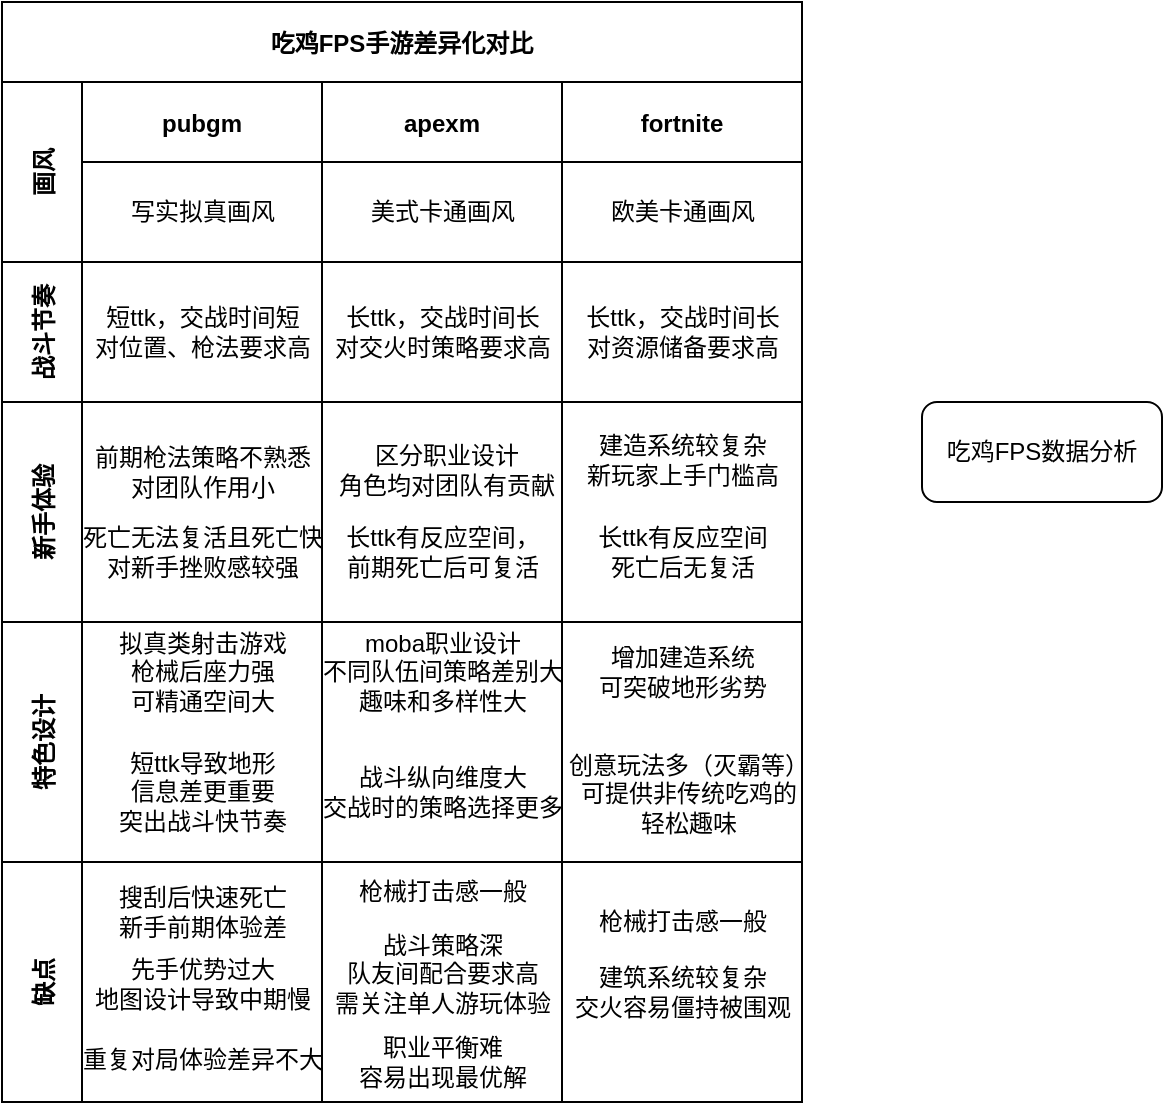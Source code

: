 <mxfile version="18.0.7" type="github">
  <diagram id="Rj2s-kixMUSWodtxgQM7" name="Page-1">
    <mxGraphModel dx="1038" dy="547" grid="1" gridSize="10" guides="1" tooltips="1" connect="1" arrows="1" fold="1" page="1" pageScale="1" pageWidth="1654" pageHeight="2336" math="0" shadow="0">
      <root>
        <mxCell id="0" />
        <mxCell id="1" parent="0" />
        <mxCell id="vcBT5IzPm3kqgC35FbHy-1" value="吃鸡FPS数据分析" style="rounded=1;whiteSpace=wrap;html=1;" vertex="1" parent="1">
          <mxGeometry x="850" y="310" width="120" height="50" as="geometry" />
        </mxCell>
        <mxCell id="vcBT5IzPm3kqgC35FbHy-2" value="吃鸡FPS手游差异化对比" style="shape=table;childLayout=tableLayout;startSize=40;collapsible=0;recursiveResize=0;expand=0;fontStyle=1;" vertex="1" parent="1">
          <mxGeometry x="390" y="110" width="400" height="550" as="geometry" />
        </mxCell>
        <mxCell id="vcBT5IzPm3kqgC35FbHy-3" value="画风" style="shape=tableRow;horizontal=0;startSize=40;swimlaneHead=0;swimlaneBody=0;top=0;left=0;bottom=0;right=0;dropTarget=0;fillColor=none;collapsible=0;recursiveResize=0;expand=0;fontStyle=1;" vertex="1" parent="vcBT5IzPm3kqgC35FbHy-2">
          <mxGeometry y="40" width="400" height="90" as="geometry" />
        </mxCell>
        <mxCell id="vcBT5IzPm3kqgC35FbHy-4" value="pubgm" style="swimlane;swimlaneHead=0;swimlaneBody=0;fontStyle=0;connectable=0;fillColor=none;startSize=40;collapsible=0;recursiveResize=0;expand=0;fontStyle=1;" vertex="1" parent="vcBT5IzPm3kqgC35FbHy-3">
          <mxGeometry x="40" width="120" height="90" as="geometry">
            <mxRectangle width="120" height="90" as="alternateBounds" />
          </mxGeometry>
        </mxCell>
        <mxCell id="vcBT5IzPm3kqgC35FbHy-5" value="apexm" style="swimlane;swimlaneHead=0;swimlaneBody=0;fontStyle=0;connectable=0;fillColor=none;startSize=40;collapsible=0;recursiveResize=0;expand=0;fontStyle=1;" vertex="1" parent="vcBT5IzPm3kqgC35FbHy-3">
          <mxGeometry x="160" width="120" height="90" as="geometry">
            <mxRectangle width="120" height="90" as="alternateBounds" />
          </mxGeometry>
        </mxCell>
        <mxCell id="vcBT5IzPm3kqgC35FbHy-6" value="fortnite" style="swimlane;swimlaneHead=0;swimlaneBody=0;fontStyle=0;connectable=0;fillColor=none;startSize=40;collapsible=0;recursiveResize=0;expand=0;fontStyle=1;" vertex="1" parent="vcBT5IzPm3kqgC35FbHy-3">
          <mxGeometry x="280" width="120" height="90" as="geometry">
            <mxRectangle width="120" height="90" as="alternateBounds" />
          </mxGeometry>
        </mxCell>
        <mxCell id="vcBT5IzPm3kqgC35FbHy-36" value="写实拟真画风" style="text;html=1;align=center;verticalAlign=middle;resizable=0;points=[];autosize=1;strokeColor=none;fillColor=none;" vertex="1" parent="vcBT5IzPm3kqgC35FbHy-6">
          <mxGeometry x="-225" y="55" width="90" height="20" as="geometry" />
        </mxCell>
        <mxCell id="vcBT5IzPm3kqgC35FbHy-37" value="美式卡通画风" style="text;html=1;align=center;verticalAlign=middle;resizable=0;points=[];autosize=1;strokeColor=none;fillColor=none;" vertex="1" parent="vcBT5IzPm3kqgC35FbHy-6">
          <mxGeometry x="-105" y="55" width="90" height="20" as="geometry" />
        </mxCell>
        <mxCell id="vcBT5IzPm3kqgC35FbHy-38" value="欧美卡通画风" style="text;html=1;align=center;verticalAlign=middle;resizable=0;points=[];autosize=1;strokeColor=none;fillColor=none;" vertex="1" parent="vcBT5IzPm3kqgC35FbHy-6">
          <mxGeometry x="15" y="55" width="90" height="20" as="geometry" />
        </mxCell>
        <mxCell id="vcBT5IzPm3kqgC35FbHy-7" value="战斗节奏" style="shape=tableRow;horizontal=0;startSize=40;swimlaneHead=0;swimlaneBody=0;top=0;left=0;bottom=0;right=0;dropTarget=0;fillColor=none;collapsible=0;recursiveResize=0;expand=0;fontStyle=1;" vertex="1" parent="vcBT5IzPm3kqgC35FbHy-2">
          <mxGeometry y="130" width="400" height="70" as="geometry" />
        </mxCell>
        <mxCell id="vcBT5IzPm3kqgC35FbHy-8" value="" style="swimlane;swimlaneHead=0;swimlaneBody=0;fontStyle=0;connectable=0;fillColor=none;startSize=0;collapsible=0;recursiveResize=0;expand=0;fontStyle=1;" vertex="1" parent="vcBT5IzPm3kqgC35FbHy-7">
          <mxGeometry x="40" width="120" height="70" as="geometry">
            <mxRectangle width="120" height="70" as="alternateBounds" />
          </mxGeometry>
        </mxCell>
        <mxCell id="vcBT5IzPm3kqgC35FbHy-9" value="" style="swimlane;swimlaneHead=0;swimlaneBody=0;fontStyle=0;connectable=0;fillColor=none;startSize=0;collapsible=0;recursiveResize=0;expand=0;fontStyle=1;" vertex="1" parent="vcBT5IzPm3kqgC35FbHy-7">
          <mxGeometry x="160" width="120" height="70" as="geometry">
            <mxRectangle width="120" height="70" as="alternateBounds" />
          </mxGeometry>
        </mxCell>
        <mxCell id="vcBT5IzPm3kqgC35FbHy-15" value="短ttk，交战时间短&lt;br&gt;对位置、枪法要求高" style="text;html=1;align=center;verticalAlign=middle;resizable=0;points=[];autosize=1;strokeColor=none;fillColor=none;" vertex="1" parent="vcBT5IzPm3kqgC35FbHy-9">
          <mxGeometry x="-120" y="20" width="120" height="30" as="geometry" />
        </mxCell>
        <mxCell id="vcBT5IzPm3kqgC35FbHy-20" value="长ttk，交战时间长&lt;br&gt;对交火时策略要求高" style="text;html=1;align=center;verticalAlign=middle;resizable=0;points=[];autosize=1;strokeColor=none;fillColor=none;" vertex="1" parent="vcBT5IzPm3kqgC35FbHy-9">
          <mxGeometry y="20" width="120" height="30" as="geometry" />
        </mxCell>
        <mxCell id="vcBT5IzPm3kqgC35FbHy-21" value="长ttk，交战时间长&lt;br&gt;对资源储备要求高" style="text;html=1;align=center;verticalAlign=middle;resizable=0;points=[];autosize=1;strokeColor=none;fillColor=none;" vertex="1" parent="vcBT5IzPm3kqgC35FbHy-9">
          <mxGeometry x="125" y="20" width="110" height="30" as="geometry" />
        </mxCell>
        <mxCell id="vcBT5IzPm3kqgC35FbHy-10" value="" style="swimlane;swimlaneHead=0;swimlaneBody=0;fontStyle=0;connectable=0;fillColor=none;startSize=0;collapsible=0;recursiveResize=0;expand=0;fontStyle=1;" vertex="1" parent="vcBT5IzPm3kqgC35FbHy-7">
          <mxGeometry x="280" width="120" height="70" as="geometry">
            <mxRectangle width="120" height="70" as="alternateBounds" />
          </mxGeometry>
        </mxCell>
        <mxCell id="vcBT5IzPm3kqgC35FbHy-11" value="新手体验" style="shape=tableRow;horizontal=0;startSize=40;swimlaneHead=0;swimlaneBody=0;top=0;left=0;bottom=0;right=0;dropTarget=0;fillColor=none;collapsible=0;recursiveResize=0;expand=0;fontStyle=1;" vertex="1" parent="vcBT5IzPm3kqgC35FbHy-2">
          <mxGeometry y="200" width="400" height="110" as="geometry" />
        </mxCell>
        <mxCell id="vcBT5IzPm3kqgC35FbHy-12" value="" style="swimlane;swimlaneHead=0;swimlaneBody=0;fontStyle=0;connectable=0;fillColor=none;startSize=0;collapsible=0;recursiveResize=0;expand=0;fontStyle=1;" vertex="1" parent="vcBT5IzPm3kqgC35FbHy-11">
          <mxGeometry x="40" width="120" height="110" as="geometry">
            <mxRectangle width="120" height="110" as="alternateBounds" />
          </mxGeometry>
        </mxCell>
        <mxCell id="vcBT5IzPm3kqgC35FbHy-22" value="死亡无法复活且死亡快&lt;br&gt;对新手挫败感较强" style="text;html=1;align=center;verticalAlign=middle;resizable=0;points=[];autosize=1;strokeColor=none;fillColor=none;" vertex="1" parent="vcBT5IzPm3kqgC35FbHy-12">
          <mxGeometry x="-10" y="60" width="140" height="30" as="geometry" />
        </mxCell>
        <mxCell id="vcBT5IzPm3kqgC35FbHy-33" value="前期枪法策略不熟悉&lt;br&gt;对团队作用小" style="text;html=1;align=center;verticalAlign=middle;resizable=0;points=[];autosize=1;strokeColor=none;fillColor=none;" vertex="1" parent="vcBT5IzPm3kqgC35FbHy-12">
          <mxGeometry y="20" width="120" height="30" as="geometry" />
        </mxCell>
        <mxCell id="vcBT5IzPm3kqgC35FbHy-13" value="" style="swimlane;swimlaneHead=0;swimlaneBody=0;fontStyle=0;connectable=0;fillColor=none;startSize=0;collapsible=0;recursiveResize=0;expand=0;fontStyle=1;" vertex="1" parent="vcBT5IzPm3kqgC35FbHy-11">
          <mxGeometry x="160" width="120" height="110" as="geometry">
            <mxRectangle width="120" height="110" as="alternateBounds" />
          </mxGeometry>
        </mxCell>
        <mxCell id="vcBT5IzPm3kqgC35FbHy-23" value="长ttk有反应空间，&lt;br&gt;前期死亡后可复活" style="text;html=1;align=center;verticalAlign=middle;resizable=0;points=[];autosize=1;strokeColor=none;fillColor=none;" vertex="1" parent="vcBT5IzPm3kqgC35FbHy-13">
          <mxGeometry x="5" y="60" width="110" height="30" as="geometry" />
        </mxCell>
        <mxCell id="vcBT5IzPm3kqgC35FbHy-34" value="区分职业设计&lt;br&gt;角色均对团队有贡献" style="text;html=1;align=center;verticalAlign=middle;resizable=0;points=[];autosize=1;strokeColor=none;fillColor=none;" vertex="1" parent="vcBT5IzPm3kqgC35FbHy-13">
          <mxGeometry x="2" y="19" width="120" height="30" as="geometry" />
        </mxCell>
        <mxCell id="vcBT5IzPm3kqgC35FbHy-14" value="" style="swimlane;swimlaneHead=0;swimlaneBody=0;fontStyle=0;connectable=0;fillColor=none;startSize=0;collapsible=0;recursiveResize=0;expand=0;fontStyle=1;" vertex="1" parent="vcBT5IzPm3kqgC35FbHy-11">
          <mxGeometry x="280" width="120" height="110" as="geometry">
            <mxRectangle width="120" height="110" as="alternateBounds" />
          </mxGeometry>
        </mxCell>
        <mxCell id="vcBT5IzPm3kqgC35FbHy-35" value="建造系统较复杂&lt;br&gt;新玩家上手门槛高" style="text;html=1;align=center;verticalAlign=middle;resizable=0;points=[];autosize=1;strokeColor=none;fillColor=none;" vertex="1" parent="vcBT5IzPm3kqgC35FbHy-14">
          <mxGeometry x="5" y="14" width="110" height="30" as="geometry" />
        </mxCell>
        <mxCell id="vcBT5IzPm3kqgC35FbHy-43" value="长ttk有反应空间&lt;br&gt;死亡后无复活" style="text;html=1;align=center;verticalAlign=middle;resizable=0;points=[];autosize=1;strokeColor=none;fillColor=none;" vertex="1" parent="vcBT5IzPm3kqgC35FbHy-14">
          <mxGeometry x="10" y="60" width="100" height="30" as="geometry" />
        </mxCell>
        <mxCell id="vcBT5IzPm3kqgC35FbHy-29" value="特色设计" style="shape=tableRow;horizontal=0;startSize=40;swimlaneHead=0;swimlaneBody=0;top=0;left=0;bottom=0;right=0;dropTarget=0;fillColor=none;collapsible=0;recursiveResize=0;expand=0;fontStyle=1;" vertex="1" parent="vcBT5IzPm3kqgC35FbHy-2">
          <mxGeometry y="310" width="400" height="120" as="geometry" />
        </mxCell>
        <mxCell id="vcBT5IzPm3kqgC35FbHy-30" style="swimlane;swimlaneHead=0;swimlaneBody=0;fontStyle=0;connectable=0;fillColor=none;startSize=0;collapsible=0;recursiveResize=0;expand=0;fontStyle=1;" vertex="1" parent="vcBT5IzPm3kqgC35FbHy-29">
          <mxGeometry x="40" width="120" height="120" as="geometry">
            <mxRectangle width="120" height="120" as="alternateBounds" />
          </mxGeometry>
        </mxCell>
        <mxCell id="vcBT5IzPm3kqgC35FbHy-44" value="拟真类射击游戏&lt;br&gt;枪械后座力强&lt;br&gt;可精通空间大" style="text;html=1;align=center;verticalAlign=middle;resizable=0;points=[];autosize=1;strokeColor=none;fillColor=none;" vertex="1" parent="vcBT5IzPm3kqgC35FbHy-30">
          <mxGeometry x="10" width="100" height="50" as="geometry" />
        </mxCell>
        <mxCell id="vcBT5IzPm3kqgC35FbHy-45" value="短ttk导致地形&lt;br&gt;信息差更重要&lt;br&gt;突出战斗快节奏" style="text;html=1;align=center;verticalAlign=middle;resizable=0;points=[];autosize=1;strokeColor=none;fillColor=none;" vertex="1" parent="vcBT5IzPm3kqgC35FbHy-30">
          <mxGeometry x="10" y="60" width="100" height="50" as="geometry" />
        </mxCell>
        <mxCell id="vcBT5IzPm3kqgC35FbHy-31" style="swimlane;swimlaneHead=0;swimlaneBody=0;fontStyle=0;connectable=0;fillColor=none;startSize=0;collapsible=0;recursiveResize=0;expand=0;fontStyle=1;" vertex="1" parent="vcBT5IzPm3kqgC35FbHy-29">
          <mxGeometry x="160" width="120" height="120" as="geometry">
            <mxRectangle width="120" height="120" as="alternateBounds" />
          </mxGeometry>
        </mxCell>
        <mxCell id="vcBT5IzPm3kqgC35FbHy-46" value="moba职业设计&lt;br&gt;不同队伍间策略差别大&lt;br&gt;趣味和多样性大" style="text;html=1;align=center;verticalAlign=middle;resizable=0;points=[];autosize=1;strokeColor=none;fillColor=none;" vertex="1" parent="vcBT5IzPm3kqgC35FbHy-31">
          <mxGeometry x="-10" width="140" height="50" as="geometry" />
        </mxCell>
        <mxCell id="vcBT5IzPm3kqgC35FbHy-47" value="战斗纵向维度大&lt;br&gt;交战时的策略选择更多" style="text;html=1;align=center;verticalAlign=middle;resizable=0;points=[];autosize=1;strokeColor=none;fillColor=none;" vertex="1" parent="vcBT5IzPm3kqgC35FbHy-31">
          <mxGeometry x="-10" y="70" width="140" height="30" as="geometry" />
        </mxCell>
        <mxCell id="vcBT5IzPm3kqgC35FbHy-32" style="swimlane;swimlaneHead=0;swimlaneBody=0;fontStyle=0;connectable=0;fillColor=none;startSize=0;collapsible=0;recursiveResize=0;expand=0;fontStyle=1;" vertex="1" parent="vcBT5IzPm3kqgC35FbHy-29">
          <mxGeometry x="280" width="120" height="120" as="geometry">
            <mxRectangle width="120" height="120" as="alternateBounds" />
          </mxGeometry>
        </mxCell>
        <mxCell id="vcBT5IzPm3kqgC35FbHy-48" value="增加建造系统&lt;br&gt;可突破地形劣势" style="text;html=1;align=center;verticalAlign=middle;resizable=0;points=[];autosize=1;strokeColor=none;fillColor=none;" vertex="1" parent="vcBT5IzPm3kqgC35FbHy-32">
          <mxGeometry x="10" y="10" width="100" height="30" as="geometry" />
        </mxCell>
        <mxCell id="vcBT5IzPm3kqgC35FbHy-49" value="创意玩法多（灭霸等）&lt;br&gt;可提供非传统吃鸡的&lt;br&gt;轻松趣味" style="text;html=1;align=center;verticalAlign=middle;resizable=0;points=[];autosize=1;strokeColor=none;fillColor=none;" vertex="1" parent="vcBT5IzPm3kqgC35FbHy-32">
          <mxGeometry x="-7" y="61" width="140" height="50" as="geometry" />
        </mxCell>
        <mxCell id="vcBT5IzPm3kqgC35FbHy-39" value="缺点" style="shape=tableRow;horizontal=0;startSize=40;swimlaneHead=0;swimlaneBody=0;top=0;left=0;bottom=0;right=0;dropTarget=0;fillColor=none;collapsible=0;recursiveResize=0;expand=0;fontStyle=1;" vertex="1" parent="vcBT5IzPm3kqgC35FbHy-2">
          <mxGeometry y="430" width="400" height="120" as="geometry" />
        </mxCell>
        <mxCell id="vcBT5IzPm3kqgC35FbHy-40" style="swimlane;swimlaneHead=0;swimlaneBody=0;fontStyle=0;connectable=0;fillColor=none;startSize=0;collapsible=0;recursiveResize=0;expand=0;fontStyle=1;" vertex="1" parent="vcBT5IzPm3kqgC35FbHy-39">
          <mxGeometry x="40" width="120" height="120" as="geometry">
            <mxRectangle width="120" height="120" as="alternateBounds" />
          </mxGeometry>
        </mxCell>
        <mxCell id="vcBT5IzPm3kqgC35FbHy-50" value="搜刮后快速死亡&lt;br&gt;新手前期体验差" style="text;html=1;align=center;verticalAlign=middle;resizable=0;points=[];autosize=1;strokeColor=none;fillColor=none;" vertex="1" parent="vcBT5IzPm3kqgC35FbHy-40">
          <mxGeometry x="10" y="10" width="100" height="30" as="geometry" />
        </mxCell>
        <mxCell id="vcBT5IzPm3kqgC35FbHy-51" value="先手优势过大&lt;br&gt;地图设计导致中期慢" style="text;html=1;align=center;verticalAlign=middle;resizable=0;points=[];autosize=1;strokeColor=none;fillColor=none;" vertex="1" parent="vcBT5IzPm3kqgC35FbHy-40">
          <mxGeometry y="46" width="120" height="30" as="geometry" />
        </mxCell>
        <mxCell id="vcBT5IzPm3kqgC35FbHy-57" value="重复对局体验差异不大" style="text;html=1;align=center;verticalAlign=middle;resizable=0;points=[];autosize=1;strokeColor=none;fillColor=none;" vertex="1" parent="vcBT5IzPm3kqgC35FbHy-40">
          <mxGeometry x="-10" y="89" width="140" height="20" as="geometry" />
        </mxCell>
        <mxCell id="vcBT5IzPm3kqgC35FbHy-41" style="swimlane;swimlaneHead=0;swimlaneBody=0;fontStyle=0;connectable=0;fillColor=none;startSize=0;collapsible=0;recursiveResize=0;expand=0;fontStyle=1;" vertex="1" parent="vcBT5IzPm3kqgC35FbHy-39">
          <mxGeometry x="160" width="120" height="120" as="geometry">
            <mxRectangle width="120" height="120" as="alternateBounds" />
          </mxGeometry>
        </mxCell>
        <mxCell id="vcBT5IzPm3kqgC35FbHy-52" value="枪械打击感一般" style="text;html=1;align=center;verticalAlign=middle;resizable=0;points=[];autosize=1;strokeColor=none;fillColor=none;" vertex="1" parent="vcBT5IzPm3kqgC35FbHy-41">
          <mxGeometry x="10" y="5" width="100" height="20" as="geometry" />
        </mxCell>
        <mxCell id="vcBT5IzPm3kqgC35FbHy-53" value="战斗策略深&lt;br&gt;队友间配合要求高&lt;br&gt;需关注单人游玩体验" style="text;html=1;align=center;verticalAlign=middle;resizable=0;points=[];autosize=1;strokeColor=none;fillColor=none;" vertex="1" parent="vcBT5IzPm3kqgC35FbHy-41">
          <mxGeometry y="31" width="120" height="50" as="geometry" />
        </mxCell>
        <mxCell id="vcBT5IzPm3kqgC35FbHy-54" value="职业平衡难&lt;br&gt;容易出现最优解" style="text;html=1;align=center;verticalAlign=middle;resizable=0;points=[];autosize=1;strokeColor=none;fillColor=none;" vertex="1" parent="vcBT5IzPm3kqgC35FbHy-41">
          <mxGeometry x="10" y="85" width="100" height="30" as="geometry" />
        </mxCell>
        <mxCell id="vcBT5IzPm3kqgC35FbHy-42" style="swimlane;swimlaneHead=0;swimlaneBody=0;fontStyle=0;connectable=0;fillColor=none;startSize=0;collapsible=0;recursiveResize=0;expand=0;fontStyle=1;" vertex="1" parent="vcBT5IzPm3kqgC35FbHy-39">
          <mxGeometry x="280" width="120" height="120" as="geometry">
            <mxRectangle width="120" height="120" as="alternateBounds" />
          </mxGeometry>
        </mxCell>
        <mxCell id="vcBT5IzPm3kqgC35FbHy-55" value="枪械打击感一般" style="text;html=1;align=center;verticalAlign=middle;resizable=0;points=[];autosize=1;strokeColor=none;fillColor=none;" vertex="1" parent="vcBT5IzPm3kqgC35FbHy-42">
          <mxGeometry x="10" y="20" width="100" height="20" as="geometry" />
        </mxCell>
        <mxCell id="vcBT5IzPm3kqgC35FbHy-56" value="建筑系统较复杂&lt;br&gt;交火容易僵持被围观" style="text;html=1;align=center;verticalAlign=middle;resizable=0;points=[];autosize=1;strokeColor=none;fillColor=none;" vertex="1" parent="vcBT5IzPm3kqgC35FbHy-42">
          <mxGeometry y="50" width="120" height="30" as="geometry" />
        </mxCell>
      </root>
    </mxGraphModel>
  </diagram>
</mxfile>
